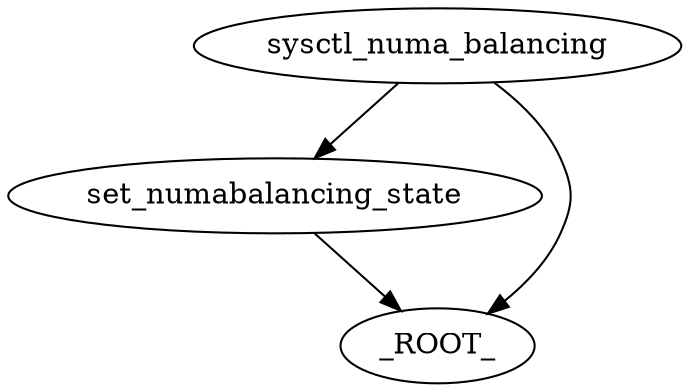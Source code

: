 digraph "/home/cendes/Documents/masters_thesis/ocloz/knob_graph_search/./numa_balancing.dot" {
	 set_numabalancing_state -> _ROOT_
	 sysctl_numa_balancing -> set_numabalancing_state
	 sysctl_numa_balancing -> _ROOT_
}
